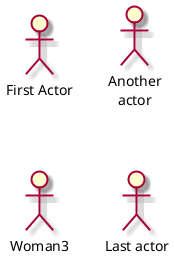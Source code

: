 @startuml

skin rose

:First Actor:
:Another\nactor: as Man2
actor Woman3
actor :Last actor: as Person1

@enduml
